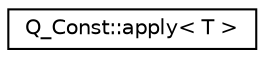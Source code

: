 digraph "Graphical Class Hierarchy"
{
  edge [fontname="Helvetica",fontsize="10",labelfontname="Helvetica",labelfontsize="10"];
  node [fontname="Helvetica",fontsize="10",shape=record];
  rankdir="LR";
  Node0 [label="Q_Const::apply\< T \>",height=0.2,width=0.4,color="black", fillcolor="white", style="filled",URL="$struct_q___const_1_1apply.html"];
}
